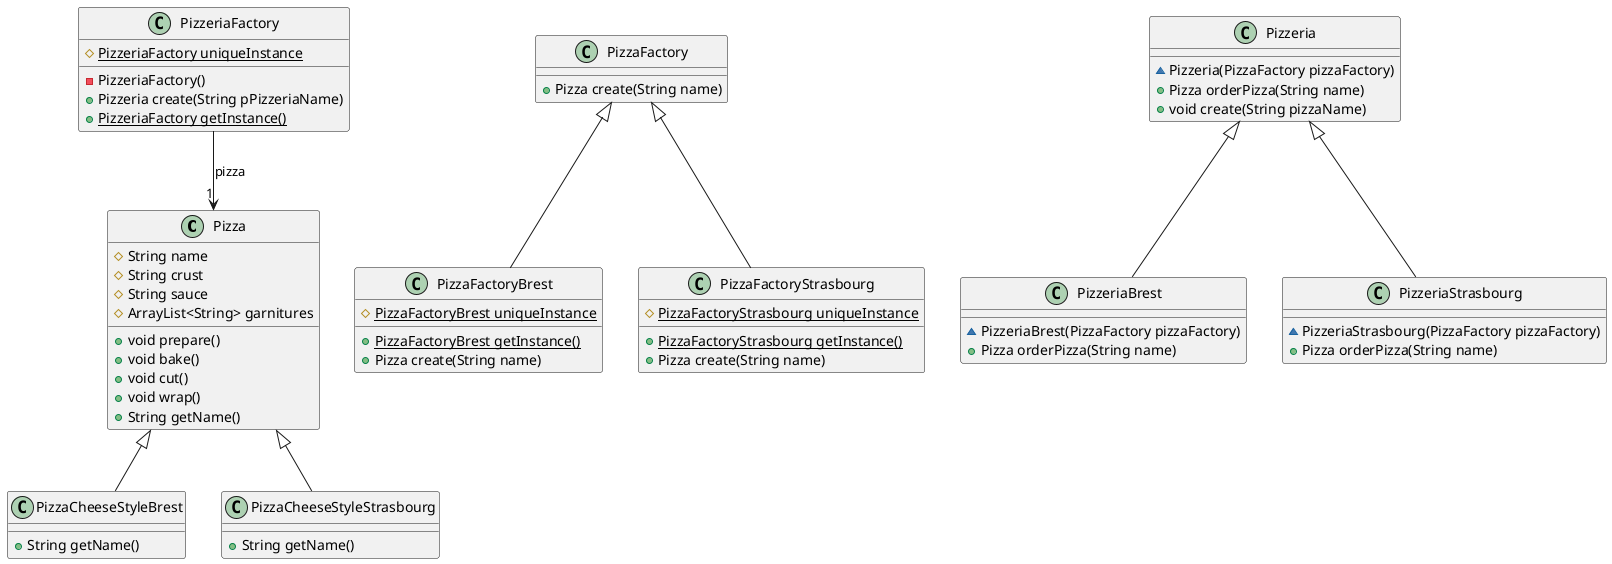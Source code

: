 @startuml
abstract class Pizza [[java:src.main.java.Pizza]] {
	#String name
	#String crust
	#String sauce
	#ArrayList<String> garnitures
	+void prepare()
	+void bake()
	+void cut()
	+void wrap()
	+String getName()
}
class PizzaCheeseStyleBrest [[java:src.main.java.PizzaCheeseStyleBrest]] {
	+String getName()
}
class Pizza [[java:src.main.java.Pizza]] {
}
Pizza <|-- PizzaCheeseStyleBrest
class PizzaCheeseStyleStrasbourg [[java:src.main.java.PizzaCheeseStyleStrasbourg]] {
	+String getName()
}
class Pizza [[java:src.main.java.Pizza]] {
}
Pizza <|-- PizzaCheeseStyleStrasbourg
class PizzaFactory [[java:src.main.java.PizzaFactory]] {
	+Pizza create(String name)
}
class PizzaFactoryBrest [[java:src.main.java.PizzaFactoryBrest]] {
	#{static}PizzaFactoryBrest uniqueInstance
	+{static}PizzaFactoryBrest getInstance()
	+Pizza create(String name)
}
class PizzaFactory [[java:src.main.java.PizzaFactory]] {
}
PizzaFactory <|-- PizzaFactoryBrest
class PizzaFactoryStrasbourg [[java:src.main.java.PizzaFactoryStrasbourg]] {
	#{static}PizzaFactoryStrasbourg uniqueInstance
	+{static}PizzaFactoryStrasbourg getInstance()
	+Pizza create(String name)
}
class PizzaFactory [[java:src.main.java.PizzaFactory]] {
}
PizzaFactory <|-- PizzaFactoryStrasbourg
abstract class Pizzeria [[java:src.main.java.Pizzeria]] {
	~Pizzeria(PizzaFactory pizzaFactory)
	+Pizza orderPizza(String name)
	+void create(String pizzaName)
}
class PizzeriaBrest [[java:src.main.java.PizzeriaBrest]] {
	~PizzeriaBrest(PizzaFactory pizzaFactory)
	+Pizza orderPizza(String name)
}
class Pizzeria [[java:src.main.java.Pizzeria]] {
}
Pizzeria <|-- PizzeriaBrest
class PizzeriaFactory [[java:src.main.java.PizzeriaFactory]] {
	#{static}PizzeriaFactory uniqueInstance
	-PizzeriaFactory()
	+Pizzeria create(String pPizzeriaName)
	+{static}PizzeriaFactory getInstance()
}
class Pizza [[java:src.main.java.Pizza]] {
}
PizzeriaFactory --> "1" Pizza : pizza
class PizzeriaStrasbourg [[java:src.main.java.PizzeriaStrasbourg]] {
	~PizzeriaStrasbourg(PizzaFactory pizzaFactory)
	+Pizza orderPizza(String name)
}
class Pizzeria [[java:src.main.java.Pizzeria]] {
}
Pizzeria <|-- PizzeriaStrasbourg
@enduml